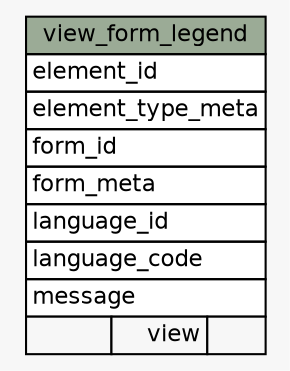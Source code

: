 // dot 2.38.0 on Linux 3.19.0-18-generic
// SchemaSpy rev 590
digraph "view_form_legend" {
  graph [
    rankdir="RL"
    bgcolor="#f7f7f7"
    nodesep="0.18"
    ranksep="0.46"
    fontname="Helvetica"
    fontsize="11"
  ];
  node [
    fontname="Helvetica"
    fontsize="11"
    shape="plaintext"
  ];
  edge [
    arrowsize="0.8"
  ];
  "view_form_legend" [
    label=<
    <TABLE BORDER="0" CELLBORDER="1" CELLSPACING="0" BGCOLOR="#ffffff">
      <TR><TD COLSPAN="3" BGCOLOR="#9bab96" ALIGN="CENTER">view_form_legend</TD></TR>
      <TR><TD PORT="element_id" COLSPAN="3" ALIGN="LEFT">element_id</TD></TR>
      <TR><TD PORT="element_type_meta" COLSPAN="3" ALIGN="LEFT">element_type_meta</TD></TR>
      <TR><TD PORT="form_id" COLSPAN="3" ALIGN="LEFT">form_id</TD></TR>
      <TR><TD PORT="form_meta" COLSPAN="3" ALIGN="LEFT">form_meta</TD></TR>
      <TR><TD PORT="language_id" COLSPAN="3" ALIGN="LEFT">language_id</TD></TR>
      <TR><TD PORT="language_code" COLSPAN="3" ALIGN="LEFT">language_code</TD></TR>
      <TR><TD PORT="message" COLSPAN="3" ALIGN="LEFT">message</TD></TR>
      <TR><TD ALIGN="LEFT" BGCOLOR="#f7f7f7">  </TD><TD ALIGN="RIGHT" BGCOLOR="#f7f7f7">view</TD><TD ALIGN="RIGHT" BGCOLOR="#f7f7f7">  </TD></TR>
    </TABLE>>
    URL="tables/view_form_legend.html"
    tooltip="view_form_legend"
  ];
}
